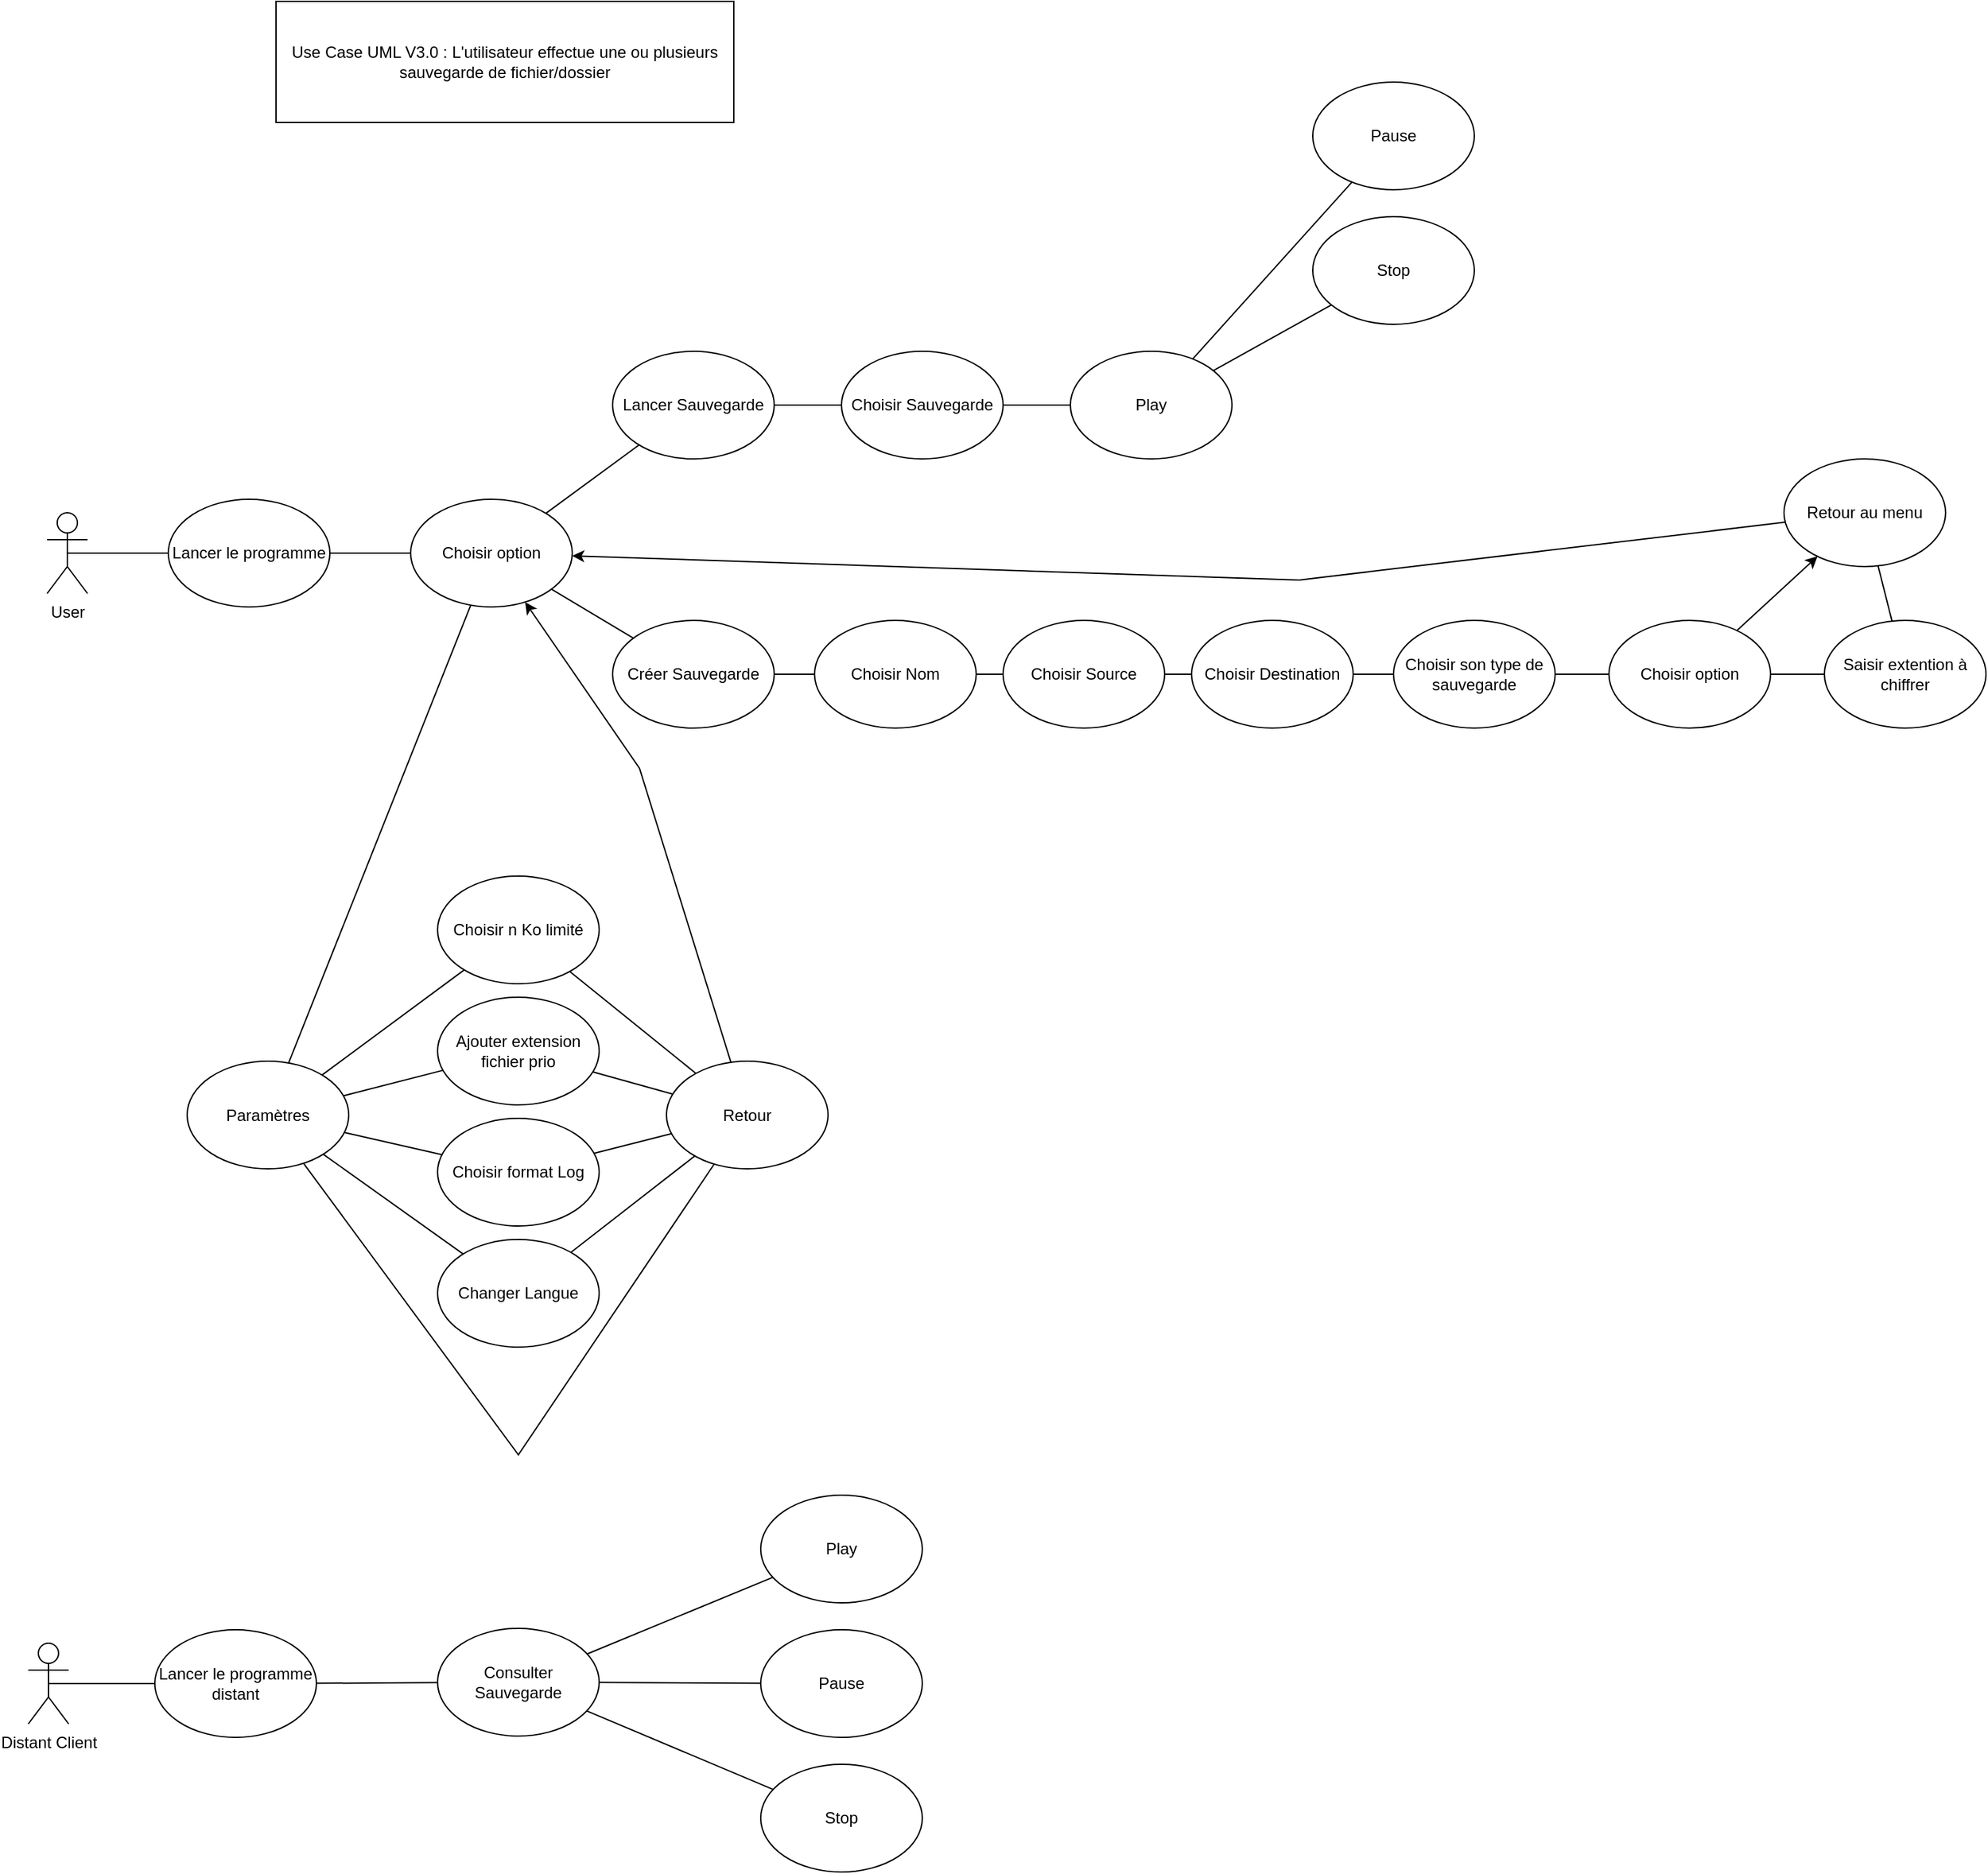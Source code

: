 <mxfile version="23.1.5" type="device" pages="2">
  <diagram id="Ao4ffBRijvySt7VsWCoj" name="V3.0 - UseCase">
    <mxGraphModel dx="861" dy="2072" grid="1" gridSize="10" guides="1" tooltips="1" connect="1" arrows="1" fold="1" page="1" pageScale="1" pageWidth="827" pageHeight="1169" math="0" shadow="0">
      <root>
        <mxCell id="0" />
        <mxCell id="1" parent="0" />
        <mxCell id="iW0gxGhA79KuDhxNbX3h-1" value="User&lt;br&gt;" style="shape=umlActor;verticalLabelPosition=bottom;verticalAlign=top;html=1;outlineConnect=0;" parent="1" vertex="1">
          <mxGeometry x="1390" y="260" width="30" height="60" as="geometry" />
        </mxCell>
        <mxCell id="iW0gxGhA79KuDhxNbX3h-2" value="Choisir son type de sauvegarde" style="ellipse;whiteSpace=wrap;html=1;" parent="1" vertex="1">
          <mxGeometry x="2390" y="340" width="120" height="80" as="geometry" />
        </mxCell>
        <mxCell id="iW0gxGhA79KuDhxNbX3h-3" value="Choisir Nom" style="ellipse;whiteSpace=wrap;html=1;" parent="1" vertex="1">
          <mxGeometry x="1960" y="340" width="120" height="80" as="geometry" />
        </mxCell>
        <mxCell id="iW0gxGhA79KuDhxNbX3h-4" value="Choisir Source" style="ellipse;whiteSpace=wrap;html=1;" parent="1" vertex="1">
          <mxGeometry x="2100" y="340" width="120" height="80" as="geometry" />
        </mxCell>
        <mxCell id="iW0gxGhA79KuDhxNbX3h-5" value="Choisir Destination" style="ellipse;whiteSpace=wrap;html=1;" parent="1" vertex="1">
          <mxGeometry x="2240" y="340" width="120" height="80" as="geometry" />
        </mxCell>
        <mxCell id="iW0gxGhA79KuDhxNbX3h-6" value="Lancer le programme" style="ellipse;whiteSpace=wrap;html=1;" parent="1" vertex="1">
          <mxGeometry x="1480" y="250" width="120" height="80" as="geometry" />
        </mxCell>
        <mxCell id="iW0gxGhA79KuDhxNbX3h-7" value="Use Case UML V3.0 : L&#39;utilisateur effectue une ou plusieurs sauvegarde de fichier/dossier" style="rounded=0;whiteSpace=wrap;html=1;" parent="1" vertex="1">
          <mxGeometry x="1560" y="-120" width="340" height="90" as="geometry" />
        </mxCell>
        <mxCell id="iW0gxGhA79KuDhxNbX3h-9" value="Créer Sauvegarde" style="ellipse;whiteSpace=wrap;html=1;" parent="1" vertex="1">
          <mxGeometry x="1810" y="340" width="120" height="80" as="geometry" />
        </mxCell>
        <mxCell id="iW0gxGhA79KuDhxNbX3h-10" value="Lancer Sauvegarde" style="ellipse;whiteSpace=wrap;html=1;" parent="1" vertex="1">
          <mxGeometry x="1810" y="140" width="120" height="80" as="geometry" />
        </mxCell>
        <mxCell id="iW0gxGhA79KuDhxNbX3h-11" value="Choisir Sauvegarde" style="ellipse;whiteSpace=wrap;html=1;" parent="1" vertex="1">
          <mxGeometry x="1980" y="140" width="120" height="80" as="geometry" />
        </mxCell>
        <mxCell id="iW0gxGhA79KuDhxNbX3h-12" value="" style="endArrow=none;html=1;rounded=0;exitX=0.5;exitY=0.5;exitDx=0;exitDy=0;exitPerimeter=0;" parent="1" source="iW0gxGhA79KuDhxNbX3h-1" target="iW0gxGhA79KuDhxNbX3h-6" edge="1">
          <mxGeometry width="50" height="50" relative="1" as="geometry">
            <mxPoint x="1420" y="460" as="sourcePoint" />
            <mxPoint x="1470" y="410" as="targetPoint" />
          </mxGeometry>
        </mxCell>
        <mxCell id="iW0gxGhA79KuDhxNbX3h-13" value="" style="endArrow=none;html=1;rounded=0;" parent="1" source="iW0gxGhA79KuDhxNbX3h-6" target="iW0gxGhA79KuDhxNbX3h-20" edge="1">
          <mxGeometry width="50" height="50" relative="1" as="geometry">
            <mxPoint x="1590" y="380" as="sourcePoint" />
            <mxPoint x="1650" y="290" as="targetPoint" />
          </mxGeometry>
        </mxCell>
        <mxCell id="iW0gxGhA79KuDhxNbX3h-14" value="" style="endArrow=none;html=1;rounded=0;" parent="1" source="iW0gxGhA79KuDhxNbX3h-10" target="iW0gxGhA79KuDhxNbX3h-11" edge="1">
          <mxGeometry width="50" height="50" relative="1" as="geometry">
            <mxPoint x="1435" y="320" as="sourcePoint" />
            <mxPoint x="1510" y="320" as="targetPoint" />
          </mxGeometry>
        </mxCell>
        <mxCell id="iW0gxGhA79KuDhxNbX3h-15" value="" style="endArrow=none;html=1;rounded=0;" parent="1" source="iW0gxGhA79KuDhxNbX3h-9" target="iW0gxGhA79KuDhxNbX3h-3" edge="1">
          <mxGeometry width="50" height="50" relative="1" as="geometry">
            <mxPoint x="1465" y="350" as="sourcePoint" />
            <mxPoint x="1540" y="350" as="targetPoint" />
          </mxGeometry>
        </mxCell>
        <mxCell id="iW0gxGhA79KuDhxNbX3h-16" value="" style="endArrow=none;html=1;rounded=0;" parent="1" source="iW0gxGhA79KuDhxNbX3h-3" edge="1">
          <mxGeometry width="50" height="50" relative="1" as="geometry">
            <mxPoint x="2110" y="470" as="sourcePoint" />
            <mxPoint x="2100" y="380" as="targetPoint" />
          </mxGeometry>
        </mxCell>
        <mxCell id="iW0gxGhA79KuDhxNbX3h-17" value="" style="endArrow=none;html=1;rounded=0;" parent="1" source="iW0gxGhA79KuDhxNbX3h-5" target="iW0gxGhA79KuDhxNbX3h-2" edge="1">
          <mxGeometry width="50" height="50" relative="1" as="geometry">
            <mxPoint x="2300" y="380" as="sourcePoint" />
            <mxPoint x="1560" y="370" as="targetPoint" />
          </mxGeometry>
        </mxCell>
        <mxCell id="iW0gxGhA79KuDhxNbX3h-18" value="" style="endArrow=none;html=1;rounded=0;" parent="1" source="iW0gxGhA79KuDhxNbX3h-4" target="iW0gxGhA79KuDhxNbX3h-5" edge="1">
          <mxGeometry width="50" height="50" relative="1" as="geometry">
            <mxPoint x="1495" y="380" as="sourcePoint" />
            <mxPoint x="1570" y="380" as="targetPoint" />
          </mxGeometry>
        </mxCell>
        <mxCell id="iW0gxGhA79KuDhxNbX3h-19" value="" style="endArrow=classic;html=1;rounded=0;" parent="1" source="iW0gxGhA79KuDhxNbX3h-37" target="iW0gxGhA79KuDhxNbX3h-20" edge="1">
          <mxGeometry width="50" height="50" relative="1" as="geometry">
            <mxPoint x="2600" y="340" as="sourcePoint" />
            <mxPoint x="1870" y="280" as="targetPoint" />
            <Array as="points">
              <mxPoint x="2320" y="310" />
            </Array>
          </mxGeometry>
        </mxCell>
        <mxCell id="iW0gxGhA79KuDhxNbX3h-20" value="Choisir option" style="ellipse;whiteSpace=wrap;html=1;" parent="1" vertex="1">
          <mxGeometry x="1660" y="250" width="120" height="80" as="geometry" />
        </mxCell>
        <mxCell id="iW0gxGhA79KuDhxNbX3h-21" value="" style="endArrow=none;html=1;rounded=0;" parent="1" source="iW0gxGhA79KuDhxNbX3h-20" target="iW0gxGhA79KuDhxNbX3h-10" edge="1">
          <mxGeometry width="50" height="50" relative="1" as="geometry">
            <mxPoint x="1415" y="300" as="sourcePoint" />
            <mxPoint x="1490" y="300" as="targetPoint" />
          </mxGeometry>
        </mxCell>
        <mxCell id="iW0gxGhA79KuDhxNbX3h-22" value="" style="endArrow=none;html=1;rounded=0;" parent="1" source="iW0gxGhA79KuDhxNbX3h-9" target="iW0gxGhA79KuDhxNbX3h-20" edge="1">
          <mxGeometry width="50" height="50" relative="1" as="geometry">
            <mxPoint x="1425" y="310" as="sourcePoint" />
            <mxPoint x="1500" y="310" as="targetPoint" />
          </mxGeometry>
        </mxCell>
        <mxCell id="iW0gxGhA79KuDhxNbX3h-24" value="Paramètres" style="ellipse;whiteSpace=wrap;html=1;" parent="1" vertex="1">
          <mxGeometry x="1494" y="667.5" width="120" height="80" as="geometry" />
        </mxCell>
        <mxCell id="iW0gxGhA79KuDhxNbX3h-25" value="" style="endArrow=none;html=1;rounded=0;" parent="1" source="iW0gxGhA79KuDhxNbX3h-24" target="iW0gxGhA79KuDhxNbX3h-20" edge="1">
          <mxGeometry width="50" height="50" relative="1" as="geometry">
            <mxPoint x="1839" y="361" as="sourcePoint" />
            <mxPoint x="1781" y="319" as="targetPoint" />
          </mxGeometry>
        </mxCell>
        <mxCell id="iW0gxGhA79KuDhxNbX3h-26" value="Changer Langue" style="ellipse;whiteSpace=wrap;html=1;" parent="1" vertex="1">
          <mxGeometry x="1680" y="800" width="120" height="80" as="geometry" />
        </mxCell>
        <mxCell id="iW0gxGhA79KuDhxNbX3h-27" value="" style="endArrow=none;html=1;rounded=0;" parent="1" source="iW0gxGhA79KuDhxNbX3h-24" target="iW0gxGhA79KuDhxNbX3h-26" edge="1">
          <mxGeometry width="50" height="50" relative="1" as="geometry">
            <mxPoint x="1556" y="679.5" as="sourcePoint" />
            <mxPoint x="1502" y="565.5" as="targetPoint" />
          </mxGeometry>
        </mxCell>
        <mxCell id="iW0gxGhA79KuDhxNbX3h-28" value="" style="endArrow=none;html=1;rounded=0;" parent="1" source="iW0gxGhA79KuDhxNbX3h-24" target="iW0gxGhA79KuDhxNbX3h-31" edge="1">
          <mxGeometry width="50" height="50" relative="1" as="geometry">
            <mxPoint x="1634" y="717.5" as="sourcePoint" />
            <mxPoint x="1688.712" y="786.262" as="targetPoint" />
            <Array as="points">
              <mxPoint x="1740" y="960" />
            </Array>
          </mxGeometry>
        </mxCell>
        <mxCell id="iW0gxGhA79KuDhxNbX3h-29" value="Choisir format Log" style="ellipse;whiteSpace=wrap;html=1;" parent="1" vertex="1">
          <mxGeometry x="1680" y="710" width="120" height="80" as="geometry" />
        </mxCell>
        <mxCell id="iW0gxGhA79KuDhxNbX3h-30" value="" style="endArrow=none;html=1;rounded=0;" parent="1" source="iW0gxGhA79KuDhxNbX3h-24" target="iW0gxGhA79KuDhxNbX3h-29" edge="1">
          <mxGeometry width="50" height="50" relative="1" as="geometry">
            <mxPoint x="1609" y="744" as="sourcePoint" />
            <mxPoint x="1699" y="796" as="targetPoint" />
          </mxGeometry>
        </mxCell>
        <mxCell id="iW0gxGhA79KuDhxNbX3h-31" value="Retour" style="ellipse;whiteSpace=wrap;html=1;" parent="1" vertex="1">
          <mxGeometry x="1850" y="667.5" width="120" height="80" as="geometry" />
        </mxCell>
        <mxCell id="iW0gxGhA79KuDhxNbX3h-32" value="" style="endArrow=none;html=1;rounded=0;" parent="1" source="iW0gxGhA79KuDhxNbX3h-31" target="iW0gxGhA79KuDhxNbX3h-29" edge="1">
          <mxGeometry width="50" height="50" relative="1" as="geometry">
            <mxPoint x="1605" y="689" as="sourcePoint" />
            <mxPoint x="1703" y="619" as="targetPoint" />
          </mxGeometry>
        </mxCell>
        <mxCell id="iW0gxGhA79KuDhxNbX3h-33" value="" style="endArrow=none;html=1;rounded=0;" parent="1" source="iW0gxGhA79KuDhxNbX3h-31" target="iW0gxGhA79KuDhxNbX3h-26" edge="1">
          <mxGeometry width="50" height="50" relative="1" as="geometry">
            <mxPoint x="1615" y="699" as="sourcePoint" />
            <mxPoint x="1713" y="629" as="targetPoint" />
          </mxGeometry>
        </mxCell>
        <mxCell id="iW0gxGhA79KuDhxNbX3h-34" value="" style="endArrow=classic;html=1;rounded=0;" parent="1" source="iW0gxGhA79KuDhxNbX3h-31" target="iW0gxGhA79KuDhxNbX3h-20" edge="1">
          <mxGeometry width="50" height="50" relative="1" as="geometry">
            <mxPoint x="2014" y="222" as="sourcePoint" />
            <mxPoint x="1792" y="291" as="targetPoint" />
            <Array as="points">
              <mxPoint x="1830" y="450" />
            </Array>
          </mxGeometry>
        </mxCell>
        <mxCell id="iW0gxGhA79KuDhxNbX3h-35" value="Choisir option" style="ellipse;whiteSpace=wrap;html=1;" parent="1" vertex="1">
          <mxGeometry x="2550" y="340" width="120" height="80" as="geometry" />
        </mxCell>
        <mxCell id="iW0gxGhA79KuDhxNbX3h-36" value="Saisir extention à chiffrer" style="ellipse;whiteSpace=wrap;html=1;" parent="1" vertex="1">
          <mxGeometry x="2710" y="340" width="120" height="80" as="geometry" />
        </mxCell>
        <mxCell id="iW0gxGhA79KuDhxNbX3h-37" value="Retour au menu" style="ellipse;whiteSpace=wrap;html=1;" parent="1" vertex="1">
          <mxGeometry x="2680" y="220" width="120" height="80" as="geometry" />
        </mxCell>
        <mxCell id="iW0gxGhA79KuDhxNbX3h-38" value="" style="endArrow=none;html=1;rounded=0;" parent="1" source="iW0gxGhA79KuDhxNbX3h-2" target="iW0gxGhA79KuDhxNbX3h-35" edge="1">
          <mxGeometry width="50" height="50" relative="1" as="geometry">
            <mxPoint x="2540" y="320" as="sourcePoint" />
            <mxPoint x="2400" y="390" as="targetPoint" />
          </mxGeometry>
        </mxCell>
        <mxCell id="iW0gxGhA79KuDhxNbX3h-39" value="" style="endArrow=none;html=1;rounded=0;" parent="1" source="iW0gxGhA79KuDhxNbX3h-36" target="iW0gxGhA79KuDhxNbX3h-35" edge="1">
          <mxGeometry width="50" height="50" relative="1" as="geometry">
            <mxPoint x="2380" y="400" as="sourcePoint" />
            <mxPoint x="2410" y="400" as="targetPoint" />
          </mxGeometry>
        </mxCell>
        <mxCell id="iW0gxGhA79KuDhxNbX3h-40" value="" style="endArrow=none;html=1;rounded=0;" parent="1" source="iW0gxGhA79KuDhxNbX3h-36" target="iW0gxGhA79KuDhxNbX3h-37" edge="1">
          <mxGeometry width="50" height="50" relative="1" as="geometry">
            <mxPoint x="2390" y="410" as="sourcePoint" />
            <mxPoint x="2420" y="410" as="targetPoint" />
          </mxGeometry>
        </mxCell>
        <mxCell id="iW0gxGhA79KuDhxNbX3h-41" value="" style="endArrow=classic;html=1;rounded=0;" parent="1" source="iW0gxGhA79KuDhxNbX3h-35" target="iW0gxGhA79KuDhxNbX3h-37" edge="1">
          <mxGeometry width="50" height="50" relative="1" as="geometry">
            <mxPoint x="2013" y="222" as="sourcePoint" />
            <mxPoint x="1792" y="291" as="targetPoint" />
            <Array as="points" />
          </mxGeometry>
        </mxCell>
        <mxCell id="KIPZZ1Veaz32RuntC75n-1" value="Ajouter extension fichier prio" style="ellipse;whiteSpace=wrap;html=1;" vertex="1" parent="1">
          <mxGeometry x="1680" y="620" width="120" height="80" as="geometry" />
        </mxCell>
        <mxCell id="KIPZZ1Veaz32RuntC75n-2" value="" style="endArrow=none;html=1;rounded=0;" edge="1" parent="1" source="iW0gxGhA79KuDhxNbX3h-24" target="KIPZZ1Veaz32RuntC75n-1">
          <mxGeometry width="50" height="50" relative="1" as="geometry">
            <mxPoint x="1605" y="688" as="sourcePoint" />
            <mxPoint x="1703" y="619" as="targetPoint" />
          </mxGeometry>
        </mxCell>
        <mxCell id="KIPZZ1Veaz32RuntC75n-3" value="" style="endArrow=none;html=1;rounded=0;" edge="1" parent="1" source="iW0gxGhA79KuDhxNbX3h-31" target="KIPZZ1Veaz32RuntC75n-1">
          <mxGeometry width="50" height="50" relative="1" as="geometry">
            <mxPoint x="1615" y="698" as="sourcePoint" />
            <mxPoint x="1713" y="629" as="targetPoint" />
          </mxGeometry>
        </mxCell>
        <mxCell id="KIPZZ1Veaz32RuntC75n-4" value="Choisir n Ko limité" style="ellipse;whiteSpace=wrap;html=1;" vertex="1" parent="1">
          <mxGeometry x="1680" y="530" width="120" height="80" as="geometry" />
        </mxCell>
        <mxCell id="KIPZZ1Veaz32RuntC75n-6" value="" style="endArrow=none;html=1;rounded=0;" edge="1" parent="1" source="iW0gxGhA79KuDhxNbX3h-24" target="KIPZZ1Veaz32RuntC75n-4">
          <mxGeometry width="50" height="50" relative="1" as="geometry">
            <mxPoint x="1620" y="703" as="sourcePoint" />
            <mxPoint x="1694" y="684" as="targetPoint" />
          </mxGeometry>
        </mxCell>
        <mxCell id="KIPZZ1Veaz32RuntC75n-7" value="" style="endArrow=none;html=1;rounded=0;" edge="1" parent="1" source="iW0gxGhA79KuDhxNbX3h-31" target="KIPZZ1Veaz32RuntC75n-4">
          <mxGeometry width="50" height="50" relative="1" as="geometry">
            <mxPoint x="1630" y="713" as="sourcePoint" />
            <mxPoint x="1704" y="694" as="targetPoint" />
          </mxGeometry>
        </mxCell>
        <mxCell id="KIPZZ1Veaz32RuntC75n-8" value="Play" style="ellipse;whiteSpace=wrap;html=1;" vertex="1" parent="1">
          <mxGeometry x="2150" y="140" width="120" height="80" as="geometry" />
        </mxCell>
        <mxCell id="KIPZZ1Veaz32RuntC75n-9" value="Pause" style="ellipse;whiteSpace=wrap;html=1;" vertex="1" parent="1">
          <mxGeometry x="2330" y="-60" width="120" height="80" as="geometry" />
        </mxCell>
        <mxCell id="KIPZZ1Veaz32RuntC75n-10" value="Stop" style="ellipse;whiteSpace=wrap;html=1;" vertex="1" parent="1">
          <mxGeometry x="2330" y="40" width="120" height="80" as="geometry" />
        </mxCell>
        <mxCell id="KIPZZ1Veaz32RuntC75n-12" value="" style="endArrow=none;html=1;rounded=0;" edge="1" parent="1" source="iW0gxGhA79KuDhxNbX3h-11" target="KIPZZ1Veaz32RuntC75n-8">
          <mxGeometry width="50" height="50" relative="1" as="geometry">
            <mxPoint x="1940" y="190" as="sourcePoint" />
            <mxPoint x="2130.0" y="180" as="targetPoint" />
            <Array as="points">
              <mxPoint x="2120" y="180" />
            </Array>
          </mxGeometry>
        </mxCell>
        <mxCell id="KIPZZ1Veaz32RuntC75n-19" value="" style="endArrow=none;html=1;rounded=0;" edge="1" parent="1" source="KIPZZ1Veaz32RuntC75n-9" target="KIPZZ1Veaz32RuntC75n-8">
          <mxGeometry width="50" height="50" relative="1" as="geometry">
            <mxPoint x="1940" y="190" as="sourcePoint" />
            <mxPoint x="1990" y="190" as="targetPoint" />
          </mxGeometry>
        </mxCell>
        <mxCell id="KIPZZ1Veaz32RuntC75n-20" value="" style="endArrow=none;html=1;rounded=0;" edge="1" parent="1" source="KIPZZ1Veaz32RuntC75n-10" target="KIPZZ1Veaz32RuntC75n-8">
          <mxGeometry width="50" height="50" relative="1" as="geometry">
            <mxPoint x="2348" y="118" as="sourcePoint" />
            <mxPoint x="2230" y="250" as="targetPoint" />
          </mxGeometry>
        </mxCell>
        <mxCell id="KIPZZ1Veaz32RuntC75n-23" value="Distant Client" style="shape=umlActor;verticalLabelPosition=bottom;verticalAlign=top;html=1;outlineConnect=0;" vertex="1" parent="1">
          <mxGeometry x="1376" y="1100" width="30" height="60" as="geometry" />
        </mxCell>
        <mxCell id="KIPZZ1Veaz32RuntC75n-26" value="Consulter Sauvegarde" style="ellipse;whiteSpace=wrap;html=1;" vertex="1" parent="1">
          <mxGeometry x="1680" y="1089" width="120" height="80" as="geometry" />
        </mxCell>
        <mxCell id="KIPZZ1Veaz32RuntC75n-27" value="" style="endArrow=none;html=1;rounded=0;exitX=0.5;exitY=0.5;exitDx=0;exitDy=0;exitPerimeter=0;" edge="1" parent="1" source="KIPZZ1Veaz32RuntC75n-23" target="KIPZZ1Veaz32RuntC75n-34">
          <mxGeometry width="50" height="50" relative="1" as="geometry">
            <mxPoint x="1401" y="350" as="sourcePoint" />
            <mxPoint x="1480" y="1130" as="targetPoint" />
          </mxGeometry>
        </mxCell>
        <mxCell id="KIPZZ1Veaz32RuntC75n-28" value="Pause" style="ellipse;whiteSpace=wrap;html=1;" vertex="1" parent="1">
          <mxGeometry x="1920" y="1090" width="120" height="80" as="geometry" />
        </mxCell>
        <mxCell id="KIPZZ1Veaz32RuntC75n-29" value="Stop" style="ellipse;whiteSpace=wrap;html=1;" vertex="1" parent="1">
          <mxGeometry x="1920" y="1190" width="120" height="80" as="geometry" />
        </mxCell>
        <mxCell id="KIPZZ1Veaz32RuntC75n-30" value="Play" style="ellipse;whiteSpace=wrap;html=1;" vertex="1" parent="1">
          <mxGeometry x="1920" y="990" width="120" height="80" as="geometry" />
        </mxCell>
        <mxCell id="KIPZZ1Veaz32RuntC75n-31" value="" style="endArrow=none;html=1;rounded=0;" edge="1" parent="1" source="KIPZZ1Veaz32RuntC75n-26" target="KIPZZ1Veaz32RuntC75n-30">
          <mxGeometry width="50" height="50" relative="1" as="geometry">
            <mxPoint x="1401" y="1140" as="sourcePoint" />
            <mxPoint x="1490" y="1140" as="targetPoint" />
          </mxGeometry>
        </mxCell>
        <mxCell id="KIPZZ1Veaz32RuntC75n-32" value="" style="endArrow=none;html=1;rounded=0;" edge="1" parent="1" source="KIPZZ1Veaz32RuntC75n-26" target="KIPZZ1Veaz32RuntC75n-28">
          <mxGeometry width="50" height="50" relative="1" as="geometry">
            <mxPoint x="1580" y="1140" as="sourcePoint" />
            <mxPoint x="1500" y="1150" as="targetPoint" />
          </mxGeometry>
        </mxCell>
        <mxCell id="KIPZZ1Veaz32RuntC75n-33" value="" style="endArrow=none;html=1;rounded=0;" edge="1" parent="1" source="KIPZZ1Veaz32RuntC75n-26" target="KIPZZ1Veaz32RuntC75n-29">
          <mxGeometry width="50" height="50" relative="1" as="geometry">
            <mxPoint x="1421" y="1160" as="sourcePoint" />
            <mxPoint x="1510" y="1160" as="targetPoint" />
          </mxGeometry>
        </mxCell>
        <mxCell id="KIPZZ1Veaz32RuntC75n-34" value="Lancer le programme distant" style="ellipse;whiteSpace=wrap;html=1;" vertex="1" parent="1">
          <mxGeometry x="1470" y="1090" width="120" height="80" as="geometry" />
        </mxCell>
        <mxCell id="KIPZZ1Veaz32RuntC75n-35" value="" style="endArrow=none;html=1;rounded=0;" edge="1" parent="1" source="KIPZZ1Veaz32RuntC75n-34" target="KIPZZ1Veaz32RuntC75n-26">
          <mxGeometry width="50" height="50" relative="1" as="geometry">
            <mxPoint x="1540" y="1140" as="sourcePoint" />
            <mxPoint x="1480" y="1140" as="targetPoint" />
          </mxGeometry>
        </mxCell>
      </root>
    </mxGraphModel>
  </diagram>
  <diagram id="wQaWH93i5OwRiXwxNOr4" name="V3.0 - Classe">
    <mxGraphModel dx="2405" dy="2211" grid="1" gridSize="10" guides="1" tooltips="1" connect="1" arrows="1" fold="1" page="1" pageScale="1" pageWidth="827" pageHeight="1169" math="0" shadow="0">
      <root>
        <mxCell id="0" />
        <mxCell id="1" parent="0" />
        <mxCell id="TfWbrsgbRibgP_C1F9pa-1" value="Save" style="swimlane;fontStyle=1;align=center;verticalAlign=top;childLayout=stackLayout;horizontal=1;startSize=26;horizontalStack=0;resizeParent=1;resizeParentMax=0;resizeLast=0;collapsible=1;marginBottom=0;whiteSpace=wrap;html=1;" parent="1" vertex="1">
          <mxGeometry x="320" y="100" width="800" height="324" as="geometry" />
        </mxCell>
        <mxCell id="TfWbrsgbRibgP_C1F9pa-2" value="- number : int" style="text;strokeColor=none;fillColor=none;align=left;verticalAlign=top;spacingLeft=4;spacingRight=4;overflow=hidden;rotatable=0;points=[[0,0.5],[1,0.5]];portConstraint=eastwest;whiteSpace=wrap;html=1;" parent="TfWbrsgbRibgP_C1F9pa-1" vertex="1">
          <mxGeometry y="26" width="800" height="26" as="geometry" />
        </mxCell>
        <mxCell id="TfWbrsgbRibgP_C1F9pa-3" value="- name : string" style="text;strokeColor=none;fillColor=none;align=left;verticalAlign=top;spacingLeft=4;spacingRight=4;overflow=hidden;rotatable=0;points=[[0,0.5],[1,0.5]];portConstraint=eastwest;whiteSpace=wrap;html=1;" parent="TfWbrsgbRibgP_C1F9pa-1" vertex="1">
          <mxGeometry y="52" width="800" height="26" as="geometry" />
        </mxCell>
        <mxCell id="TfWbrsgbRibgP_C1F9pa-4" value="- targetPath : string" style="text;strokeColor=none;fillColor=none;align=left;verticalAlign=top;spacingLeft=4;spacingRight=4;overflow=hidden;rotatable=0;points=[[0,0.5],[1,0.5]];portConstraint=eastwest;whiteSpace=wrap;html=1;" parent="TfWbrsgbRibgP_C1F9pa-1" vertex="1">
          <mxGeometry y="78" width="800" height="24" as="geometry" />
        </mxCell>
        <mxCell id="ImVTX-Y8HeXE9b-Mqr-R-2" value="-&amp;nbsp;encryptList : List&amp;lt;string&amp;gt;" style="text;strokeColor=none;fillColor=none;align=left;verticalAlign=top;spacingLeft=4;spacingRight=4;overflow=hidden;rotatable=0;points=[[0,0.5],[1,0.5]];portConstraint=eastwest;whiteSpace=wrap;html=1;" parent="TfWbrsgbRibgP_C1F9pa-1" vertex="1">
          <mxGeometry y="102" width="800" height="24" as="geometry" />
        </mxCell>
        <mxCell id="ImVTX-Y8HeXE9b-Mqr-R-3" value="-&amp;nbsp;encryptKey : string&amp;nbsp;" style="text;strokeColor=none;fillColor=none;align=left;verticalAlign=top;spacingLeft=4;spacingRight=4;overflow=hidden;rotatable=0;points=[[0,0.5],[1,0.5]];portConstraint=eastwest;whiteSpace=wrap;html=1;" parent="TfWbrsgbRibgP_C1F9pa-1" vertex="1">
          <mxGeometry y="126" width="800" height="24" as="geometry" />
        </mxCell>
        <mxCell id="TfWbrsgbRibgP_C1F9pa-5" value="" style="line;strokeWidth=1;fillColor=none;align=left;verticalAlign=middle;spacingTop=-1;spacingLeft=3;spacingRight=3;rotatable=0;labelPosition=right;points=[];portConstraint=eastwest;strokeColor=inherit;" parent="TfWbrsgbRibgP_C1F9pa-1" vertex="1">
          <mxGeometry y="150" width="800" height="8" as="geometry" />
        </mxCell>
        <mxCell id="TfWbrsgbRibgP_C1F9pa-6" value="+ ExecuteSave():bool" style="text;strokeColor=none;fillColor=none;align=left;verticalAlign=top;spacingLeft=4;spacingRight=4;overflow=hidden;rotatable=0;points=[[0,0.5],[1,0.5]];portConstraint=eastwest;whiteSpace=wrap;html=1;" parent="TfWbrsgbRibgP_C1F9pa-1" vertex="1">
          <mxGeometry y="158" width="800" height="26" as="geometry" />
        </mxCell>
        <mxCell id="TfWbrsgbRibgP_C1F9pa-7" value="- CopyDirectory(sourcePath: string, targetPath String, encryptionList; List&amp;lt;String&amp;gt;, encryptKey, totalEncryptionTime: out long,&amp;nbsp;&lt;font color=&quot;#ff0000&quot;&gt;priorityList, fileMaxKo&lt;/font&gt;)" style="text;strokeColor=none;fillColor=none;align=left;verticalAlign=top;spacingLeft=4;spacingRight=4;overflow=hidden;rotatable=0;points=[[0,0.5],[1,0.5]];portConstraint=eastwest;whiteSpace=wrap;html=1;" parent="TfWbrsgbRibgP_C1F9pa-1" vertex="1">
          <mxGeometry y="184" width="800" height="26" as="geometry" />
        </mxCell>
        <mxCell id="TfWbrsgbRibgP_C1F9pa-8" value="+CalculateTransferTime&lt;span style=&quot;background-color: initial;&quot;&gt;()&lt;/span&gt;" style="text;strokeColor=none;fillColor=none;align=left;verticalAlign=top;spacingLeft=4;spacingRight=4;overflow=hidden;rotatable=0;points=[[0,0.5],[1,0.5]];portConstraint=eastwest;whiteSpace=wrap;html=1;" parent="TfWbrsgbRibgP_C1F9pa-1" vertex="1">
          <mxGeometry y="210" width="800" height="26" as="geometry" />
        </mxCell>
        <mxCell id="TfWbrsgbRibgP_C1F9pa-9" value="+CanFileBeCopied&lt;span style=&quot;background-color: initial;&quot;&gt;(sourceFile: string, destinationFile: string):boolean&lt;/span&gt;" style="text;strokeColor=none;fillColor=none;align=left;verticalAlign=top;spacingLeft=4;spacingRight=4;overflow=hidden;rotatable=0;points=[[0,0.5],[1,0.5]];portConstraint=eastwest;whiteSpace=wrap;html=1;fontStyle=2" parent="TfWbrsgbRibgP_C1F9pa-1" vertex="1">
          <mxGeometry y="236" width="800" height="28" as="geometry" />
        </mxCell>
        <mxCell id="TfWbrsgbRibgP_C1F9pa-10" value="+GetTypeName&lt;span style=&quot;background-color: initial;&quot;&gt;():string&lt;/span&gt;" style="text;strokeColor=none;fillColor=none;align=left;verticalAlign=top;spacingLeft=4;spacingRight=4;overflow=hidden;rotatable=0;points=[[0,0.5],[1,0.5]];portConstraint=eastwest;whiteSpace=wrap;html=1;fontStyle=2" parent="TfWbrsgbRibgP_C1F9pa-1" vertex="1">
          <mxGeometry y="264" width="800" height="30" as="geometry" />
        </mxCell>
        <mxCell id="40IbmHt8th1dj7Pp88jX-2" value="+ProcessCryptoSoft&lt;span style=&quot;background-color: initial;&quot;&gt;(source: string, dest: string, cle: string, encryptiionDuration: out double):int&lt;/span&gt;" style="text;strokeColor=none;fillColor=none;align=left;verticalAlign=top;spacingLeft=4;spacingRight=4;overflow=hidden;rotatable=0;points=[[0,0.5],[1,0.5]];portConstraint=eastwest;whiteSpace=wrap;html=1;fontStyle=2" parent="TfWbrsgbRibgP_C1F9pa-1" vertex="1">
          <mxGeometry y="294" width="800" height="30" as="geometry" />
        </mxCell>
        <mxCell id="TfWbrsgbRibgP_C1F9pa-11" value="SaveTotal" style="swimlane;fontStyle=1;align=center;verticalAlign=top;childLayout=stackLayout;horizontal=1;startSize=26;horizontalStack=0;resizeParent=1;resizeParentMax=0;resizeLast=0;collapsible=1;marginBottom=0;whiteSpace=wrap;html=1;" parent="1" vertex="1">
          <mxGeometry x="1260" y="190" width="170" height="90" as="geometry" />
        </mxCell>
        <mxCell id="TfWbrsgbRibgP_C1F9pa-12" value="" style="line;strokeWidth=1;fillColor=none;align=left;verticalAlign=middle;spacingTop=-1;spacingLeft=3;spacingRight=3;rotatable=0;labelPosition=right;points=[];portConstraint=eastwest;strokeColor=inherit;" parent="TfWbrsgbRibgP_C1F9pa-11" vertex="1">
          <mxGeometry y="26" width="170" height="8" as="geometry" />
        </mxCell>
        <mxCell id="TfWbrsgbRibgP_C1F9pa-13" value="+CanFileBeCopied&lt;span style=&quot;background-color: initial;&quot;&gt;():boolean&lt;/span&gt;" style="text;strokeColor=none;fillColor=none;align=left;verticalAlign=top;spacingLeft=4;spacingRight=4;overflow=hidden;rotatable=0;points=[[0,0.5],[1,0.5]];portConstraint=eastwest;whiteSpace=wrap;html=1;" parent="TfWbrsgbRibgP_C1F9pa-11" vertex="1">
          <mxGeometry y="34" width="170" height="30" as="geometry" />
        </mxCell>
        <mxCell id="TfWbrsgbRibgP_C1F9pa-14" value="+ getTypeName() : string" style="text;strokeColor=none;fillColor=none;align=left;verticalAlign=top;spacingLeft=4;spacingRight=4;overflow=hidden;rotatable=0;points=[[0,0.5],[1,0.5]];portConstraint=eastwest;whiteSpace=wrap;html=1;" parent="TfWbrsgbRibgP_C1F9pa-11" vertex="1">
          <mxGeometry y="64" width="170" height="26" as="geometry" />
        </mxCell>
        <mxCell id="TfWbrsgbRibgP_C1F9pa-15" value="SaveDifferential" style="swimlane;fontStyle=1;align=center;verticalAlign=top;childLayout=stackLayout;horizontal=1;startSize=26;horizontalStack=0;resizeParent=1;resizeParentMax=0;resizeLast=0;collapsible=1;marginBottom=0;whiteSpace=wrap;html=1;" parent="1" vertex="1">
          <mxGeometry x="1260" y="334" width="170" height="90" as="geometry" />
        </mxCell>
        <mxCell id="TfWbrsgbRibgP_C1F9pa-16" value="" style="line;strokeWidth=1;fillColor=none;align=left;verticalAlign=middle;spacingTop=-1;spacingLeft=3;spacingRight=3;rotatable=0;labelPosition=right;points=[];portConstraint=eastwest;strokeColor=inherit;" parent="TfWbrsgbRibgP_C1F9pa-15" vertex="1">
          <mxGeometry y="26" width="170" height="8" as="geometry" />
        </mxCell>
        <mxCell id="TfWbrsgbRibgP_C1F9pa-17" value="+CanFileBeCopied&lt;span style=&quot;background-color: initial;&quot;&gt;():boolean&lt;/span&gt;" style="text;strokeColor=none;fillColor=none;align=left;verticalAlign=top;spacingLeft=4;spacingRight=4;overflow=hidden;rotatable=0;points=[[0,0.5],[1,0.5]];portConstraint=eastwest;whiteSpace=wrap;html=1;" parent="TfWbrsgbRibgP_C1F9pa-15" vertex="1">
          <mxGeometry y="34" width="170" height="30" as="geometry" />
        </mxCell>
        <mxCell id="TfWbrsgbRibgP_C1F9pa-18" value="+ getTypeName() : string" style="text;strokeColor=none;fillColor=none;align=left;verticalAlign=top;spacingLeft=4;spacingRight=4;overflow=hidden;rotatable=0;points=[[0,0.5],[1,0.5]];portConstraint=eastwest;whiteSpace=wrap;html=1;" parent="TfWbrsgbRibgP_C1F9pa-15" vertex="1">
          <mxGeometry y="64" width="170" height="26" as="geometry" />
        </mxCell>
        <mxCell id="TfWbrsgbRibgP_C1F9pa-24" value="ModelView" style="swimlane;fontStyle=1;align=center;verticalAlign=top;childLayout=stackLayout;horizontal=1;startSize=26;horizontalStack=0;resizeParent=1;resizeParentMax=0;resizeLast=0;collapsible=1;marginBottom=0;whiteSpace=wrap;html=1;" parent="1" vertex="1">
          <mxGeometry x="160" y="-396" width="590" height="86" as="geometry" />
        </mxCell>
        <mxCell id="TfWbrsgbRibgP_C1F9pa-25" value="" style="line;strokeWidth=1;fillColor=none;align=left;verticalAlign=middle;spacingTop=-1;spacingLeft=3;spacingRight=3;rotatable=0;labelPosition=right;points=[];portConstraint=eastwest;strokeColor=inherit;" parent="TfWbrsgbRibgP_C1F9pa-24" vertex="1">
          <mxGeometry y="26" width="590" height="8" as="geometry" />
        </mxCell>
        <mxCell id="TfWbrsgbRibgP_C1F9pa-26" value="+ CreateSave(name, targetPath, sourceRepo, typeSave, encryptList, encryptKey, &lt;font color=&quot;#ff0000&quot;&gt;priorityList, fileMaxKo&lt;/font&gt;)" style="text;strokeColor=none;fillColor=none;align=left;verticalAlign=top;spacingLeft=4;spacingRight=4;overflow=hidden;rotatable=0;points=[[0,0.5],[1,0.5]];portConstraint=eastwest;whiteSpace=wrap;html=1;" parent="TfWbrsgbRibgP_C1F9pa-24" vertex="1">
          <mxGeometry y="34" width="590" height="26" as="geometry" />
        </mxCell>
        <mxCell id="TfWbrsgbRibgP_C1F9pa-27" value="+ runSavesFromNumbers(string)" style="text;strokeColor=none;fillColor=none;align=left;verticalAlign=top;spacingLeft=4;spacingRight=4;overflow=hidden;rotatable=0;points=[[0,0.5],[1,0.5]];portConstraint=eastwest;whiteSpace=wrap;html=1;" parent="TfWbrsgbRibgP_C1F9pa-24" vertex="1">
          <mxGeometry y="60" width="590" height="26" as="geometry" />
        </mxCell>
        <mxCell id="TfWbrsgbRibgP_C1F9pa-28" value="Folder" style="swimlane;fontStyle=1;align=center;verticalAlign=top;childLayout=stackLayout;horizontal=1;startSize=26;horizontalStack=0;resizeParent=1;resizeParentMax=0;resizeLast=0;collapsible=1;marginBottom=0;whiteSpace=wrap;html=1;" parent="1" vertex="1">
          <mxGeometry x="440" y="490" width="180" height="124" as="geometry" />
        </mxCell>
        <mxCell id="TfWbrsgbRibgP_C1F9pa-29" value="+ name : string" style="text;strokeColor=none;fillColor=none;align=left;verticalAlign=top;spacingLeft=4;spacingRight=4;overflow=hidden;rotatable=0;points=[[0,0.5],[1,0.5]];portConstraint=eastwest;whiteSpace=wrap;html=1;" parent="TfWbrsgbRibgP_C1F9pa-28" vertex="1">
          <mxGeometry y="26" width="180" height="26" as="geometry" />
        </mxCell>
        <mxCell id="TfWbrsgbRibgP_C1F9pa-30" value="" style="line;strokeWidth=1;fillColor=none;align=left;verticalAlign=middle;spacingTop=-1;spacingLeft=3;spacingRight=3;rotatable=0;labelPosition=right;points=[];portConstraint=eastwest;strokeColor=inherit;" parent="TfWbrsgbRibgP_C1F9pa-28" vertex="1">
          <mxGeometry y="52" width="180" height="8" as="geometry" />
        </mxCell>
        <mxCell id="TfWbrsgbRibgP_C1F9pa-31" value="" style="endArrow=none;html=1;rounded=0;exitX=1.012;exitY=0.128;exitDx=0;exitDy=0;entryX=1;entryY=0.5;entryDx=0;entryDy=0;startArrow=open;startFill=0;exitPerimeter=0;" parent="TfWbrsgbRibgP_C1F9pa-28" source="TfWbrsgbRibgP_C1F9pa-28" target="TfWbrsgbRibgP_C1F9pa-29" edge="1">
          <mxGeometry width="50" height="50" relative="1" as="geometry">
            <mxPoint x="210" y="6" as="sourcePoint" />
            <mxPoint x="180" y="46" as="targetPoint" />
            <Array as="points">
              <mxPoint x="210" y="15" />
              <mxPoint x="210" y="39" />
              <mxPoint x="190" y="39" />
            </Array>
          </mxGeometry>
        </mxCell>
        <mxCell id="TfWbrsgbRibgP_C1F9pa-32" value="+GetTotalFileSize&lt;span style=&quot;background-color: initial;&quot;&gt;(string):long&lt;/span&gt;" style="text;strokeColor=none;fillColor=none;align=left;verticalAlign=top;spacingLeft=4;spacingRight=4;overflow=hidden;rotatable=0;points=[[0,0.5],[1,0.5]];portConstraint=eastwest;whiteSpace=wrap;html=1;" parent="TfWbrsgbRibgP_C1F9pa-28" vertex="1">
          <mxGeometry y="60" width="180" height="32" as="geometry" />
        </mxCell>
        <mxCell id="TfWbrsgbRibgP_C1F9pa-33" value="+GetTotalFileCount&lt;span style=&quot;background-color: initial;&quot;&gt;(string):int&lt;/span&gt;" style="text;strokeColor=none;fillColor=none;align=left;verticalAlign=top;spacingLeft=4;spacingRight=4;overflow=hidden;rotatable=0;points=[[0,0.5],[1,0.5]];portConstraint=eastwest;whiteSpace=wrap;html=1;" parent="TfWbrsgbRibgP_C1F9pa-28" vertex="1">
          <mxGeometry y="92" width="180" height="32" as="geometry" />
        </mxCell>
        <mxCell id="TfWbrsgbRibgP_C1F9pa-36" value="ManageSaves" style="swimlane;fontStyle=1;align=center;verticalAlign=top;childLayout=stackLayout;horizontal=1;startSize=26;horizontalStack=0;resizeParent=1;resizeParentMax=0;resizeLast=0;collapsible=1;marginBottom=0;whiteSpace=wrap;html=1;" parent="1" vertex="1">
          <mxGeometry x="400" y="-190" width="410" height="208" as="geometry" />
        </mxCell>
        <mxCell id="TfWbrsgbRibgP_C1F9pa-37" value="&lt;br&gt;- logExtension : int&lt;div&gt;&lt;br&gt;&lt;/div&gt;" style="text;strokeColor=none;fillColor=none;align=left;verticalAlign=top;spacingLeft=4;spacingRight=4;overflow=hidden;rotatable=0;points=[[0,0.5],[1,0.5]];portConstraint=eastwest;whiteSpace=wrap;html=1;" parent="TfWbrsgbRibgP_C1F9pa-36" vertex="1">
          <mxGeometry y="26" width="410" height="44" as="geometry" />
        </mxCell>
        <mxCell id="TfWbrsgbRibgP_C1F9pa-38" value="" style="line;strokeWidth=1;fillColor=none;align=left;verticalAlign=middle;spacingTop=-1;spacingLeft=3;spacingRight=3;rotatable=0;labelPosition=right;points=[];portConstraint=eastwest;strokeColor=inherit;" parent="TfWbrsgbRibgP_C1F9pa-36" vertex="1">
          <mxGeometry y="70" width="410" height="8" as="geometry" />
        </mxCell>
        <mxCell id="TfWbrsgbRibgP_C1F9pa-39" value="+ addSave(Save)" style="text;strokeColor=none;fillColor=none;align=left;verticalAlign=top;spacingLeft=4;spacingRight=4;overflow=hidden;rotatable=0;points=[[0,0.5],[1,0.5]];portConstraint=eastwest;whiteSpace=wrap;html=1;" parent="TfWbrsgbRibgP_C1F9pa-36" vertex="1">
          <mxGeometry y="78" width="410" height="26" as="geometry" />
        </mxCell>
        <mxCell id="TfWbrsgbRibgP_C1F9pa-40" value="+ RunSaves(run: int)" style="text;strokeColor=none;fillColor=none;align=left;verticalAlign=top;spacingLeft=4;spacingRight=4;overflow=hidden;rotatable=0;points=[[0,0.5],[1,0.5]];portConstraint=eastwest;whiteSpace=wrap;html=1;" parent="TfWbrsgbRibgP_C1F9pa-36" vertex="1">
          <mxGeometry y="104" width="410" height="26" as="geometry" />
        </mxCell>
        <mxCell id="40IbmHt8th1dj7Pp88jX-3" value="- RunLogs()" style="text;strokeColor=none;fillColor=none;align=left;verticalAlign=top;spacingLeft=4;spacingRight=4;overflow=hidden;rotatable=0;points=[[0,0.5],[1,0.5]];portConstraint=eastwest;whiteSpace=wrap;html=1;" parent="TfWbrsgbRibgP_C1F9pa-36" vertex="1">
          <mxGeometry y="130" width="410" height="26" as="geometry" />
        </mxCell>
        <mxCell id="TfWbrsgbRibgP_C1F9pa-41" value="- IncrementNumberMaxSave():int" style="text;strokeColor=none;fillColor=none;align=left;verticalAlign=top;spacingLeft=4;spacingRight=4;overflow=hidden;rotatable=0;points=[[0,0.5],[1,0.5]];portConstraint=eastwest;whiteSpace=wrap;html=1;" parent="TfWbrsgbRibgP_C1F9pa-36" vertex="1">
          <mxGeometry y="156" width="410" height="26" as="geometry" />
        </mxCell>
        <mxCell id="TfWbrsgbRibgP_C1F9pa-42" value="- GetNumbersToExecute(numbers: string):List&amp;lt;int&amp;gt;" style="text;strokeColor=none;fillColor=none;align=left;verticalAlign=top;spacingLeft=4;spacingRight=4;overflow=hidden;rotatable=0;points=[[0,0.5],[1,0.5]];portConstraint=eastwest;whiteSpace=wrap;html=1;" parent="TfWbrsgbRibgP_C1F9pa-36" vertex="1">
          <mxGeometry y="182" width="410" height="26" as="geometry" />
        </mxCell>
        <mxCell id="TfWbrsgbRibgP_C1F9pa-43" value="" style="endArrow=open;html=1;rounded=0;endFill=0;" parent="1" source="TfWbrsgbRibgP_C1F9pa-36" target="TfWbrsgbRibgP_C1F9pa-1" edge="1">
          <mxGeometry width="50" height="50" relative="1" as="geometry">
            <mxPoint x="750" y="288" as="sourcePoint" />
            <mxPoint x="580" y="240" as="targetPoint" />
          </mxGeometry>
        </mxCell>
        <mxCell id="TfWbrsgbRibgP_C1F9pa-44" value="DailyLog" style="swimlane;fontStyle=1;align=center;verticalAlign=top;childLayout=stackLayout;horizontal=1;startSize=26;horizontalStack=0;resizeParent=1;resizeParentMax=0;resizeLast=0;collapsible=1;marginBottom=0;whiteSpace=wrap;html=1;" parent="1" vertex="1">
          <mxGeometry x="-350" y="-240" width="210" height="174" as="geometry" />
        </mxCell>
        <mxCell id="TfWbrsgbRibgP_C1F9pa-45" value="- timeStamp : DataTime&lt;br&gt;- name : String&lt;br&gt;- sourcePath : String&lt;br style=&quot;border-color: var(--border-color);&quot;&gt;- destPath : String&lt;br&gt;- fileSize : long&lt;br&gt;- transfereTime : double&lt;br&gt;-&amp;nbsp;EncryptionTime : int" style="text;strokeColor=none;fillColor=none;align=left;verticalAlign=top;spacingLeft=4;spacingRight=4;overflow=hidden;rotatable=0;points=[[0,0.5],[1,0.5]];portConstraint=eastwest;whiteSpace=wrap;html=1;" parent="TfWbrsgbRibgP_C1F9pa-44" vertex="1">
          <mxGeometry y="26" width="210" height="114" as="geometry" />
        </mxCell>
        <mxCell id="TfWbrsgbRibgP_C1F9pa-46" value="" style="line;strokeWidth=1;fillColor=none;align=left;verticalAlign=middle;spacingTop=-1;spacingLeft=3;spacingRight=3;rotatable=0;labelPosition=right;points=[];portConstraint=eastwest;strokeColor=inherit;" parent="TfWbrsgbRibgP_C1F9pa-44" vertex="1">
          <mxGeometry y="140" width="210" height="8" as="geometry" />
        </mxCell>
        <mxCell id="TfWbrsgbRibgP_C1F9pa-47" value="+ DailyLog(Save&lt;span&gt;)&lt;/span&gt;" style="text;strokeColor=none;fillColor=none;align=left;verticalAlign=top;spacingLeft=4;spacingRight=4;overflow=hidden;rotatable=0;points=[[0,0.5],[1,0.5]];portConstraint=eastwest;whiteSpace=wrap;html=1;fontStyle=0" parent="TfWbrsgbRibgP_C1F9pa-44" vertex="1">
          <mxGeometry y="148" width="210" height="26" as="geometry" />
        </mxCell>
        <mxCell id="TfWbrsgbRibgP_C1F9pa-48" value="" style="endArrow=none;html=1;rounded=0;startArrow=open;startFill=0;" parent="1" source="TfWbrsgbRibgP_C1F9pa-28" target="TfWbrsgbRibgP_C1F9pa-1" edge="1">
          <mxGeometry width="50" height="50" relative="1" as="geometry">
            <mxPoint x="597" y="446" as="sourcePoint" />
            <mxPoint x="420" y="218" as="targetPoint" />
          </mxGeometry>
        </mxCell>
        <mxCell id="TfWbrsgbRibgP_C1F9pa-49" value="0..*" style="text;html=1;strokeColor=none;fillColor=none;align=center;verticalAlign=middle;whiteSpace=wrap;rounded=0;fontStyle=1;fontSize=14;" parent="1" vertex="1">
          <mxGeometry x="645" y="480" width="20" height="30" as="geometry" />
        </mxCell>
        <mxCell id="TfWbrsgbRibgP_C1F9pa-50" value="0..*" style="text;html=1;strokeColor=none;fillColor=none;align=center;verticalAlign=middle;whiteSpace=wrap;rounded=0;fontStyle=1;fontSize=14;" parent="1" vertex="1">
          <mxGeometry x="-135" y="-160" width="30" height="30" as="geometry" />
        </mxCell>
        <mxCell id="TfWbrsgbRibgP_C1F9pa-51" value="0..*" style="text;html=1;strokeColor=none;fillColor=none;align=center;verticalAlign=middle;whiteSpace=wrap;rounded=0;fontStyle=1;fontSize=14;" parent="1" vertex="1">
          <mxGeometry x="625" y="80" width="20" height="30" as="geometry" />
        </mxCell>
        <mxCell id="TfWbrsgbRibgP_C1F9pa-53" value="" style="endArrow=open;html=1;rounded=0;endFill=0;" parent="1" source="TfWbrsgbRibgP_C1F9pa-24" target="TfWbrsgbRibgP_C1F9pa-36" edge="1">
          <mxGeometry width="50" height="50" relative="1" as="geometry">
            <mxPoint x="343" y="-106" as="sourcePoint" />
            <mxPoint x="240" y="-80" as="targetPoint" />
          </mxGeometry>
        </mxCell>
        <mxCell id="TfWbrsgbRibgP_C1F9pa-54" value="" style="endArrow=block;html=1;rounded=0;endFill=0;" parent="1" source="TfWbrsgbRibgP_C1F9pa-11" target="TfWbrsgbRibgP_C1F9pa-1" edge="1">
          <mxGeometry width="50" height="50" relative="1" as="geometry">
            <mxPoint x="540" y="230" as="sourcePoint" />
            <mxPoint x="590" y="180" as="targetPoint" />
          </mxGeometry>
        </mxCell>
        <mxCell id="TfWbrsgbRibgP_C1F9pa-55" value="" style="endArrow=block;html=1;rounded=0;endFill=0;" parent="1" source="TfWbrsgbRibgP_C1F9pa-15" target="TfWbrsgbRibgP_C1F9pa-1" edge="1">
          <mxGeometry width="50" height="50" relative="1" as="geometry">
            <mxPoint x="650" y="197" as="sourcePoint" />
            <mxPoint x="570" y="213" as="targetPoint" />
          </mxGeometry>
        </mxCell>
        <mxCell id="TfWbrsgbRibgP_C1F9pa-56" value="1" style="text;html=1;strokeColor=none;fillColor=none;align=center;verticalAlign=middle;whiteSpace=wrap;rounded=0;fontStyle=1;fontSize=14;" parent="1" vertex="1">
          <mxGeometry x="530" y="-214" width="30" height="30" as="geometry" />
        </mxCell>
        <mxCell id="TfWbrsgbRibgP_C1F9pa-62" value="" style="endArrow=open;html=1;rounded=0;endFill=0;" parent="1" source="TfWbrsgbRibgP_C1F9pa-24" edge="1">
          <mxGeometry width="50" height="50" relative="1" as="geometry">
            <mxPoint x="330" y="-85" as="sourcePoint" />
            <mxPoint x="750" y="-238.91" as="targetPoint" />
          </mxGeometry>
        </mxCell>
        <mxCell id="TfWbrsgbRibgP_C1F9pa-63" value="1" style="text;html=1;strokeColor=none;fillColor=none;align=center;verticalAlign=middle;whiteSpace=wrap;rounded=0;fontStyle=1;fontSize=14;" parent="1" vertex="1">
          <mxGeometry x="720" y="-240" width="30" height="30" as="geometry" />
        </mxCell>
        <mxCell id="TfWbrsgbRibgP_C1F9pa-66" value="1" style="text;html=1;strokeColor=none;fillColor=none;align=center;verticalAlign=middle;whiteSpace=wrap;rounded=0;fontStyle=1;fontSize=14;" parent="1" vertex="1">
          <mxGeometry x="560" y="460" width="20" height="30" as="geometry" />
        </mxCell>
        <mxCell id="TfWbrsgbRibgP_C1F9pa-67" value="FileDailyLogs" style="swimlane;fontStyle=1;align=center;verticalAlign=top;childLayout=stackLayout;horizontal=1;startSize=26;horizontalStack=0;resizeParent=1;resizeParentMax=0;resizeLast=0;collapsible=1;marginBottom=0;whiteSpace=wrap;html=1;" parent="1" vertex="1">
          <mxGeometry x="45" y="-180" width="210" height="34" as="geometry" />
        </mxCell>
        <mxCell id="TfWbrsgbRibgP_C1F9pa-68" value="" style="line;strokeWidth=1;fillColor=none;align=left;verticalAlign=middle;spacingTop=-1;spacingLeft=3;spacingRight=3;rotatable=0;labelPosition=right;points=[];portConstraint=eastwest;strokeColor=inherit;" parent="TfWbrsgbRibgP_C1F9pa-67" vertex="1">
          <mxGeometry y="26" width="210" height="8" as="geometry" />
        </mxCell>
        <mxCell id="TfWbrsgbRibgP_C1F9pa-69" value="" style="endArrow=open;html=1;rounded=0;endFill=0;" parent="1" source="TfWbrsgbRibgP_C1F9pa-67" target="TfWbrsgbRibgP_C1F9pa-44" edge="1">
          <mxGeometry width="50" height="50" relative="1" as="geometry">
            <mxPoint x="260" y="283" as="sourcePoint" />
            <mxPoint x="415" y="236" as="targetPoint" />
          </mxGeometry>
        </mxCell>
        <mxCell id="TfWbrsgbRibgP_C1F9pa-70" value="" style="endArrow=open;html=1;rounded=0;endFill=0;" parent="1" source="TfWbrsgbRibgP_C1F9pa-36" target="TfWbrsgbRibgP_C1F9pa-67" edge="1">
          <mxGeometry width="50" height="50" relative="1" as="geometry">
            <mxPoint x="527" y="-74" as="sourcePoint" />
            <mxPoint x="503" y="-18" as="targetPoint" />
          </mxGeometry>
        </mxCell>
        <mxCell id="TfWbrsgbRibgP_C1F9pa-71" value="1" style="text;html=1;strokeColor=none;fillColor=none;align=center;verticalAlign=middle;whiteSpace=wrap;rounded=0;fontStyle=1;fontSize=14;" parent="1" vertex="1">
          <mxGeometry x="180" y="-152" width="30" height="30" as="geometry" />
        </mxCell>
        <mxCell id="TfWbrsgbRibgP_C1F9pa-72" value="FileRTLogs" style="swimlane;fontStyle=1;align=center;verticalAlign=top;childLayout=stackLayout;horizontal=1;startSize=26;horizontalStack=0;resizeParent=1;resizeParentMax=0;resizeLast=0;collapsible=1;marginBottom=0;whiteSpace=wrap;html=1;" parent="1" vertex="1">
          <mxGeometry x="45" y="150" width="210" height="34" as="geometry" />
        </mxCell>
        <mxCell id="TfWbrsgbRibgP_C1F9pa-73" value="" style="line;strokeWidth=1;fillColor=none;align=left;verticalAlign=middle;spacingTop=-1;spacingLeft=3;spacingRight=3;rotatable=0;labelPosition=right;points=[];portConstraint=eastwest;strokeColor=inherit;" parent="TfWbrsgbRibgP_C1F9pa-72" vertex="1">
          <mxGeometry y="26" width="210" height="8" as="geometry" />
        </mxCell>
        <mxCell id="TfWbrsgbRibgP_C1F9pa-74" value="RealTimeLog" style="swimlane;fontStyle=1;align=center;verticalAlign=top;childLayout=stackLayout;horizontal=1;startSize=26;horizontalStack=0;resizeParent=1;resizeParentMax=0;resizeLast=0;collapsible=1;marginBottom=0;whiteSpace=wrap;html=1;" parent="1" vertex="1">
          <mxGeometry x="-350" y="81" width="210" height="174" as="geometry" />
        </mxCell>
        <mxCell id="TfWbrsgbRibgP_C1F9pa-75" value="- name : String&lt;br&gt;- saveState : String&lt;br style=&quot;border-color: var(--border-color);&quot;&gt;- totalFile : int&lt;br&gt;- totalSize : long&lt;br&gt;- progress : double&lt;br&gt;- filesLeft : int&lt;br&gt;- sizeLeft : long" style="text;strokeColor=none;fillColor=none;align=left;verticalAlign=top;spacingLeft=4;spacingRight=4;overflow=hidden;rotatable=0;points=[[0,0.5],[1,0.5]];portConstraint=eastwest;whiteSpace=wrap;html=1;" parent="TfWbrsgbRibgP_C1F9pa-74" vertex="1">
          <mxGeometry y="26" width="210" height="114" as="geometry" />
        </mxCell>
        <mxCell id="TfWbrsgbRibgP_C1F9pa-76" value="" style="line;strokeWidth=1;fillColor=none;align=left;verticalAlign=middle;spacingTop=-1;spacingLeft=3;spacingRight=3;rotatable=0;labelPosition=right;points=[];portConstraint=eastwest;strokeColor=inherit;" parent="TfWbrsgbRibgP_C1F9pa-74" vertex="1">
          <mxGeometry y="140" width="210" height="8" as="geometry" />
        </mxCell>
        <mxCell id="TfWbrsgbRibgP_C1F9pa-77" value="+ RealTimeLog(Save&lt;span&gt;)&lt;/span&gt;" style="text;strokeColor=none;fillColor=none;align=left;verticalAlign=top;spacingLeft=4;spacingRight=4;overflow=hidden;rotatable=0;points=[[0,0.5],[1,0.5]];portConstraint=eastwest;whiteSpace=wrap;html=1;fontStyle=0" parent="TfWbrsgbRibgP_C1F9pa-74" vertex="1">
          <mxGeometry y="148" width="210" height="26" as="geometry" />
        </mxCell>
        <mxCell id="TfWbrsgbRibgP_C1F9pa-78" value="" style="edgeStyle=orthogonalEdgeStyle;rounded=0;orthogonalLoop=1;jettySize=auto;html=1;endArrow=none;endFill=0;startArrow=block;startFill=0;" parent="1" source="TfWbrsgbRibgP_C1F9pa-79" target="TfWbrsgbRibgP_C1F9pa-72" edge="1">
          <mxGeometry relative="1" as="geometry" />
        </mxCell>
        <mxCell id="TfWbrsgbRibgP_C1F9pa-79" value="&amp;lt;&amp;lt;Interface&amp;gt;&amp;gt;&lt;br&gt;FileLogs" style="swimlane;fontStyle=1;align=center;verticalAlign=top;childLayout=stackLayout;horizontal=1;startSize=36;horizontalStack=0;resizeParent=1;resizeParentMax=0;resizeLast=0;collapsible=1;marginBottom=0;whiteSpace=wrap;html=1;" parent="1" vertex="1">
          <mxGeometry x="40" y="-67" width="220" height="148" as="geometry" />
        </mxCell>
        <mxCell id="TfWbrsgbRibgP_C1F9pa-80" value="" style="line;strokeWidth=1;fillColor=none;align=left;verticalAlign=middle;spacingTop=-1;spacingLeft=3;spacingRight=3;rotatable=0;labelPosition=right;points=[];portConstraint=eastwest;strokeColor=inherit;" parent="TfWbrsgbRibgP_C1F9pa-79" vertex="1">
          <mxGeometry y="36" width="220" height="8" as="geometry" />
        </mxCell>
        <mxCell id="TfWbrsgbRibgP_C1F9pa-81" value="&lt;i&gt;+ GetFileName():string&lt;/i&gt;" style="text;strokeColor=none;fillColor=none;align=left;verticalAlign=top;spacingLeft=4;spacingRight=4;overflow=hidden;rotatable=0;points=[[0,0.5],[1,0.5]];portConstraint=eastwest;whiteSpace=wrap;html=1;" parent="TfWbrsgbRibgP_C1F9pa-79" vertex="1">
          <mxGeometry y="44" width="220" height="26" as="geometry" />
        </mxCell>
        <mxCell id="TfWbrsgbRibgP_C1F9pa-82" value="&lt;i&gt;+ AddLog(Log)&lt;/i&gt;" style="text;strokeColor=none;fillColor=none;align=left;verticalAlign=top;spacingLeft=4;spacingRight=4;overflow=hidden;rotatable=0;points=[[0,0.5],[1,0.5]];portConstraint=eastwest;whiteSpace=wrap;html=1;" parent="TfWbrsgbRibgP_C1F9pa-79" vertex="1">
          <mxGeometry y="70" width="220" height="26" as="geometry" />
        </mxCell>
        <mxCell id="TfWbrsgbRibgP_C1F9pa-83" value="&lt;i&gt;+ EmptyLogs()&lt;/i&gt;" style="text;strokeColor=none;fillColor=none;align=left;verticalAlign=top;spacingLeft=4;spacingRight=4;overflow=hidden;rotatable=0;points=[[0,0.5],[1,0.5]];portConstraint=eastwest;whiteSpace=wrap;html=1;" parent="TfWbrsgbRibgP_C1F9pa-79" vertex="1">
          <mxGeometry y="96" width="220" height="26" as="geometry" />
        </mxCell>
        <mxCell id="TfWbrsgbRibgP_C1F9pa-84" value="&lt;i&gt;+ IsEmpty():bool&lt;/i&gt;" style="text;strokeColor=none;fillColor=none;align=left;verticalAlign=top;spacingLeft=4;spacingRight=4;overflow=hidden;rotatable=0;points=[[0,0.5],[1,0.5]];portConstraint=eastwest;whiteSpace=wrap;html=1;" parent="TfWbrsgbRibgP_C1F9pa-79" vertex="1">
          <mxGeometry y="122" width="220" height="26" as="geometry" />
        </mxCell>
        <mxCell id="TfWbrsgbRibgP_C1F9pa-85" value="" style="edgeStyle=orthogonalEdgeStyle;rounded=0;orthogonalLoop=1;jettySize=auto;html=1;endArrow=none;endFill=0;startArrow=block;startFill=0;" parent="1" source="TfWbrsgbRibgP_C1F9pa-79" target="TfWbrsgbRibgP_C1F9pa-67" edge="1">
          <mxGeometry relative="1" as="geometry">
            <mxPoint x="50" y="62" as="sourcePoint" />
            <mxPoint x="-75" y="140" as="targetPoint" />
          </mxGeometry>
        </mxCell>
        <mxCell id="TfWbrsgbRibgP_C1F9pa-86" value="" style="endArrow=open;html=1;rounded=0;endFill=0;" parent="1" source="TfWbrsgbRibgP_C1F9pa-72" target="TfWbrsgbRibgP_C1F9pa-74" edge="1">
          <mxGeometry width="50" height="50" relative="1" as="geometry">
            <mxPoint x="195" y="226" as="sourcePoint" />
            <mxPoint x="195" y="262" as="targetPoint" />
          </mxGeometry>
        </mxCell>
        <mxCell id="TfWbrsgbRibgP_C1F9pa-87" value="0..*" style="text;html=1;strokeColor=none;fillColor=none;align=center;verticalAlign=middle;whiteSpace=wrap;rounded=0;fontStyle=1;fontSize=14;" parent="1" vertex="1">
          <mxGeometry x="-135" y="170" width="30" height="30" as="geometry" />
        </mxCell>
        <mxCell id="TfWbrsgbRibgP_C1F9pa-88" value="XMLLogs" style="swimlane;fontStyle=1;align=center;verticalAlign=top;childLayout=stackLayout;horizontal=1;startSize=26;horizontalStack=0;resizeParent=1;resizeParentMax=0;resizeLast=0;collapsible=1;marginBottom=0;whiteSpace=wrap;html=1;" parent="1" vertex="1">
          <mxGeometry y="-500" width="210" height="86" as="geometry" />
        </mxCell>
        <mxCell id="TfWbrsgbRibgP_C1F9pa-89" value="" style="line;strokeWidth=1;fillColor=none;align=left;verticalAlign=middle;spacingTop=-1;spacingLeft=3;spacingRight=3;rotatable=0;labelPosition=right;points=[];portConstraint=eastwest;strokeColor=inherit;" parent="TfWbrsgbRibgP_C1F9pa-88" vertex="1">
          <mxGeometry y="26" width="210" height="8" as="geometry" />
        </mxCell>
        <mxCell id="TfWbrsgbRibgP_C1F9pa-90" value="+ RunLogs(FileLogs&lt;span&gt;)&lt;/span&gt;" style="text;strokeColor=none;fillColor=none;align=left;verticalAlign=top;spacingLeft=4;spacingRight=4;overflow=hidden;rotatable=0;points=[[0,0.5],[1,0.5]];portConstraint=eastwest;whiteSpace=wrap;html=1;fontStyle=0" parent="TfWbrsgbRibgP_C1F9pa-88" vertex="1">
          <mxGeometry y="34" width="210" height="26" as="geometry" />
        </mxCell>
        <mxCell id="TfWbrsgbRibgP_C1F9pa-91" value="&lt;span&gt;+ GetExtensionFile():string&lt;/span&gt;" style="text;strokeColor=none;fillColor=none;align=left;verticalAlign=top;spacingLeft=4;spacingRight=4;overflow=hidden;rotatable=0;points=[[0,0.5],[1,0.5]];portConstraint=eastwest;whiteSpace=wrap;html=1;fontStyle=0" parent="TfWbrsgbRibgP_C1F9pa-88" vertex="1">
          <mxGeometry y="60" width="210" height="26" as="geometry" />
        </mxCell>
        <mxCell id="TfWbrsgbRibgP_C1F9pa-92" value="&amp;lt;&amp;lt;Abstract&amp;gt;&amp;gt;&lt;br&gt;TypeFileLogs" style="swimlane;fontStyle=1;align=center;verticalAlign=top;childLayout=stackLayout;horizontal=1;startSize=44;horizontalStack=0;resizeParent=1;resizeParentMax=0;resizeLast=0;collapsible=1;marginBottom=0;whiteSpace=wrap;html=1;" parent="1" vertex="1">
          <mxGeometry x="-130" y="-350" width="210" height="130" as="geometry" />
        </mxCell>
        <mxCell id="TfWbrsgbRibgP_C1F9pa-93" value="" style="line;strokeWidth=1;fillColor=none;align=left;verticalAlign=middle;spacingTop=-1;spacingLeft=3;spacingRight=3;rotatable=0;labelPosition=right;points=[];portConstraint=eastwest;strokeColor=inherit;" parent="TfWbrsgbRibgP_C1F9pa-92" vertex="1">
          <mxGeometry y="44" width="210" height="8" as="geometry" />
        </mxCell>
        <mxCell id="TfWbrsgbRibgP_C1F9pa-94" value="&lt;span&gt;+ GetLogFilePath(FileLogs):string&lt;/span&gt;" style="text;strokeColor=none;fillColor=none;align=left;verticalAlign=top;spacingLeft=4;spacingRight=4;overflow=hidden;rotatable=0;points=[[0,0.5],[1,0.5]];portConstraint=eastwest;whiteSpace=wrap;html=1;fontStyle=0" parent="TfWbrsgbRibgP_C1F9pa-92" vertex="1">
          <mxGeometry y="52" width="210" height="26" as="geometry" />
        </mxCell>
        <mxCell id="TfWbrsgbRibgP_C1F9pa-95" value="+ RunLogs(&lt;span style=&quot;&quot;&gt;FileLogs&lt;/span&gt;&lt;span&gt;)&lt;/span&gt;" style="text;strokeColor=none;fillColor=none;align=left;verticalAlign=top;spacingLeft=4;spacingRight=4;overflow=hidden;rotatable=0;points=[[0,0.5],[1,0.5]];portConstraint=eastwest;whiteSpace=wrap;html=1;fontStyle=2" parent="TfWbrsgbRibgP_C1F9pa-92" vertex="1">
          <mxGeometry y="78" width="210" height="26" as="geometry" />
        </mxCell>
        <mxCell id="TfWbrsgbRibgP_C1F9pa-96" value="&lt;span&gt;+ GetExtensionFile():string&lt;/span&gt;" style="text;strokeColor=none;fillColor=none;align=left;verticalAlign=top;spacingLeft=4;spacingRight=4;overflow=hidden;rotatable=0;points=[[0,0.5],[1,0.5]];portConstraint=eastwest;whiteSpace=wrap;html=1;fontStyle=2" parent="TfWbrsgbRibgP_C1F9pa-92" vertex="1">
          <mxGeometry y="104" width="210" height="26" as="geometry" />
        </mxCell>
        <mxCell id="TfWbrsgbRibgP_C1F9pa-97" value="JSONLogs" style="swimlane;fontStyle=1;align=center;verticalAlign=top;childLayout=stackLayout;horizontal=1;startSize=26;horizontalStack=0;resizeParent=1;resizeParentMax=0;resizeLast=0;collapsible=1;marginBottom=0;whiteSpace=wrap;html=1;" parent="1" vertex="1">
          <mxGeometry x="-250" y="-500" width="210" height="86" as="geometry" />
        </mxCell>
        <mxCell id="TfWbrsgbRibgP_C1F9pa-98" value="" style="line;strokeWidth=1;fillColor=none;align=left;verticalAlign=middle;spacingTop=-1;spacingLeft=3;spacingRight=3;rotatable=0;labelPosition=right;points=[];portConstraint=eastwest;strokeColor=inherit;" parent="TfWbrsgbRibgP_C1F9pa-97" vertex="1">
          <mxGeometry y="26" width="210" height="8" as="geometry" />
        </mxCell>
        <mxCell id="TfWbrsgbRibgP_C1F9pa-99" value="+ RunLogs(FileLogs&lt;span&gt;)&lt;/span&gt;" style="text;strokeColor=none;fillColor=none;align=left;verticalAlign=top;spacingLeft=4;spacingRight=4;overflow=hidden;rotatable=0;points=[[0,0.5],[1,0.5]];portConstraint=eastwest;whiteSpace=wrap;html=1;fontStyle=0" parent="TfWbrsgbRibgP_C1F9pa-97" vertex="1">
          <mxGeometry y="34" width="210" height="26" as="geometry" />
        </mxCell>
        <mxCell id="TfWbrsgbRibgP_C1F9pa-100" value="&lt;span&gt;+ GetExtensionFile():string&lt;/span&gt;" style="text;strokeColor=none;fillColor=none;align=left;verticalAlign=top;spacingLeft=4;spacingRight=4;overflow=hidden;rotatable=0;points=[[0,0.5],[1,0.5]];portConstraint=eastwest;whiteSpace=wrap;html=1;fontStyle=0" parent="TfWbrsgbRibgP_C1F9pa-97" vertex="1">
          <mxGeometry y="60" width="210" height="26" as="geometry" />
        </mxCell>
        <mxCell id="TfWbrsgbRibgP_C1F9pa-101" value="" style="edgeStyle=orthogonalEdgeStyle;rounded=0;orthogonalLoop=1;jettySize=auto;html=1;endArrow=none;endFill=0;startArrow=block;startFill=0;" parent="1" source="TfWbrsgbRibgP_C1F9pa-92" target="TfWbrsgbRibgP_C1F9pa-88" edge="1">
          <mxGeometry relative="1" as="geometry">
            <mxPoint x="379" y="-284" as="sourcePoint" />
            <mxPoint x="244" y="-179" as="targetPoint" />
          </mxGeometry>
        </mxCell>
        <mxCell id="TfWbrsgbRibgP_C1F9pa-102" value="" style="edgeStyle=orthogonalEdgeStyle;rounded=0;orthogonalLoop=1;jettySize=auto;html=1;endArrow=none;endFill=0;startArrow=block;startFill=0;" parent="1" source="TfWbrsgbRibgP_C1F9pa-92" target="TfWbrsgbRibgP_C1F9pa-97" edge="1">
          <mxGeometry relative="1" as="geometry">
            <mxPoint x="-136" y="-219" as="sourcePoint" />
            <mxPoint x="-266" y="-169" as="targetPoint" />
          </mxGeometry>
        </mxCell>
        <mxCell id="TfWbrsgbRibgP_C1F9pa-103" value="" style="endArrow=open;html=1;rounded=0;endFill=0;" parent="1" source="TfWbrsgbRibgP_C1F9pa-36" target="TfWbrsgbRibgP_C1F9pa-72" edge="1">
          <mxGeometry width="50" height="50" relative="1" as="geometry">
            <mxPoint x="450" y="30" as="sourcePoint" />
            <mxPoint x="250" y="140" as="targetPoint" />
          </mxGeometry>
        </mxCell>
        <mxCell id="TfWbrsgbRibgP_C1F9pa-104" value="1" style="text;html=1;strokeColor=none;fillColor=none;align=center;verticalAlign=middle;whiteSpace=wrap;rounded=0;fontStyle=1;fontSize=14;" parent="1" vertex="1">
          <mxGeometry x="210" y="120" width="30" height="30" as="geometry" />
        </mxCell>
        <mxCell id="TfWbrsgbRibgP_C1F9pa-105" value="" style="edgeStyle=orthogonalEdgeStyle;rounded=0;orthogonalLoop=1;jettySize=auto;html=1;endArrow=none;endFill=0;startArrow=block;startFill=0;" parent="1" source="TfWbrsgbRibgP_C1F9pa-106" target="TfWbrsgbRibgP_C1F9pa-74" edge="1">
          <mxGeometry relative="1" as="geometry">
            <mxPoint x="-510" y="-36" as="targetPoint" />
          </mxGeometry>
        </mxCell>
        <mxCell id="TfWbrsgbRibgP_C1F9pa-106" value="&amp;lt;&amp;lt;Interface&amp;gt;&amp;gt;&lt;br&gt;Log" style="swimlane;fontStyle=1;align=center;verticalAlign=top;childLayout=stackLayout;horizontal=1;startSize=36;horizontalStack=0;resizeParent=1;resizeParentMax=0;resizeLast=0;collapsible=1;marginBottom=0;whiteSpace=wrap;html=1;" parent="1" vertex="1">
          <mxGeometry x="-620" y="-15" width="220" height="44" as="geometry" />
        </mxCell>
        <mxCell id="TfWbrsgbRibgP_C1F9pa-107" value="" style="line;strokeWidth=1;fillColor=none;align=left;verticalAlign=middle;spacingTop=-1;spacingLeft=3;spacingRight=3;rotatable=0;labelPosition=right;points=[];portConstraint=eastwest;strokeColor=inherit;" parent="TfWbrsgbRibgP_C1F9pa-106" vertex="1">
          <mxGeometry y="36" width="220" height="8" as="geometry" />
        </mxCell>
        <mxCell id="TfWbrsgbRibgP_C1F9pa-108" value="" style="edgeStyle=orthogonalEdgeStyle;rounded=0;orthogonalLoop=1;jettySize=auto;html=1;endArrow=none;endFill=0;startArrow=block;startFill=0;" parent="1" source="TfWbrsgbRibgP_C1F9pa-106" target="TfWbrsgbRibgP_C1F9pa-44" edge="1">
          <mxGeometry relative="1" as="geometry">
            <mxPoint x="-370.57" y="189" as="sourcePoint" />
            <mxPoint x="-240" y="-172" as="targetPoint" />
          </mxGeometry>
        </mxCell>
        <mxCell id="TfWbrsgbRibgP_C1F9pa-109" value="" style="endArrow=diamondThin;html=1;rounded=0;endFill=1;" parent="1" source="TfWbrsgbRibgP_C1F9pa-92" target="TfWbrsgbRibgP_C1F9pa-79" edge="1">
          <mxGeometry width="50" height="50" relative="1" as="geometry">
            <mxPoint x="415" y="26" as="sourcePoint" />
            <mxPoint x="27" y="140" as="targetPoint" />
            <Array as="points">
              <mxPoint x="-25" y="7" />
            </Array>
          </mxGeometry>
        </mxCell>
        <mxCell id="l1EWzvNsCDI1lsqGRVuM-1" value="MainWindow" style="swimlane;fontStyle=1;align=center;verticalAlign=top;childLayout=stackLayout;horizontal=1;startSize=26;horizontalStack=0;resizeParent=1;resizeParentMax=0;resizeLast=0;collapsible=1;marginBottom=0;whiteSpace=wrap;html=1;" parent="1" vertex="1">
          <mxGeometry x="750" y="-270" width="350" height="60" as="geometry" />
        </mxCell>
        <mxCell id="l1EWzvNsCDI1lsqGRVuM-2" value="" style="line;strokeWidth=1;fillColor=none;align=left;verticalAlign=middle;spacingTop=-1;spacingLeft=3;spacingRight=3;rotatable=0;labelPosition=right;points=[];portConstraint=eastwest;strokeColor=inherit;" parent="l1EWzvNsCDI1lsqGRVuM-1" vertex="1">
          <mxGeometry y="26" width="350" height="8" as="geometry" />
        </mxCell>
        <mxCell id="l1EWzvNsCDI1lsqGRVuM-3" value="+ view(page)" style="text;strokeColor=none;fillColor=none;align=left;verticalAlign=top;spacingLeft=4;spacingRight=4;overflow=hidden;rotatable=0;points=[[0,0.5],[1,0.5]];portConstraint=eastwest;whiteSpace=wrap;html=1;" parent="l1EWzvNsCDI1lsqGRVuM-1" vertex="1">
          <mxGeometry y="34" width="350" height="26" as="geometry" />
        </mxCell>
        <mxCell id="l1EWzvNsCDI1lsqGRVuM-5" value="CreateSave" style="swimlane;fontStyle=1;align=center;verticalAlign=top;childLayout=stackLayout;horizontal=1;startSize=26;horizontalStack=0;resizeParent=1;resizeParentMax=0;resizeLast=0;collapsible=1;marginBottom=0;whiteSpace=wrap;html=1;" parent="1" vertex="1">
          <mxGeometry x="1230" y="-414" width="350" height="60" as="geometry" />
        </mxCell>
        <mxCell id="l1EWzvNsCDI1lsqGRVuM-7" value="- encryptList : List&amp;lt;String&amp;gt;&amp;nbsp;" style="text;strokeColor=none;fillColor=none;align=left;verticalAlign=top;spacingLeft=4;spacingRight=4;overflow=hidden;rotatable=0;points=[[0,0.5],[1,0.5]];portConstraint=eastwest;whiteSpace=wrap;html=1;" parent="l1EWzvNsCDI1lsqGRVuM-5" vertex="1">
          <mxGeometry y="26" width="350" height="26" as="geometry" />
        </mxCell>
        <mxCell id="l1EWzvNsCDI1lsqGRVuM-6" value="" style="line;strokeWidth=1;fillColor=none;align=left;verticalAlign=middle;spacingTop=-1;spacingLeft=3;spacingRight=3;rotatable=0;labelPosition=right;points=[];portConstraint=eastwest;strokeColor=inherit;" parent="l1EWzvNsCDI1lsqGRVuM-5" vertex="1">
          <mxGeometry y="52" width="350" height="8" as="geometry" />
        </mxCell>
        <mxCell id="l1EWzvNsCDI1lsqGRVuM-13" value="RunSave&lt;div&gt;&lt;br/&gt;&lt;/div&gt;" style="swimlane;fontStyle=1;align=center;verticalAlign=top;childLayout=stackLayout;horizontal=1;startSize=26;horizontalStack=0;resizeParent=1;resizeParentMax=0;resizeLast=0;collapsible=1;marginBottom=0;whiteSpace=wrap;html=1;" parent="1" vertex="1">
          <mxGeometry x="1230" y="-330" width="350" height="34" as="geometry" />
        </mxCell>
        <mxCell id="l1EWzvNsCDI1lsqGRVuM-15" value="" style="line;strokeWidth=1;fillColor=none;align=left;verticalAlign=middle;spacingTop=-1;spacingLeft=3;spacingRight=3;rotatable=0;labelPosition=right;points=[];portConstraint=eastwest;strokeColor=inherit;" parent="l1EWzvNsCDI1lsqGRVuM-13" vertex="1">
          <mxGeometry y="26" width="350" height="8" as="geometry" />
        </mxCell>
        <mxCell id="l1EWzvNsCDI1lsqGRVuM-19" value="ViewMainWindow&lt;div&gt;&lt;br/&gt;&lt;/div&gt;" style="swimlane;fontStyle=1;align=center;verticalAlign=top;childLayout=stackLayout;horizontal=1;startSize=26;horizontalStack=0;resizeParent=1;resizeParentMax=0;resizeLast=0;collapsible=1;marginBottom=0;whiteSpace=wrap;html=1;" parent="1" vertex="1">
          <mxGeometry x="1230" y="-262" width="350" height="34" as="geometry" />
        </mxCell>
        <mxCell id="l1EWzvNsCDI1lsqGRVuM-20" value="" style="line;strokeWidth=1;fillColor=none;align=left;verticalAlign=middle;spacingTop=-1;spacingLeft=3;spacingRight=3;rotatable=0;labelPosition=right;points=[];portConstraint=eastwest;strokeColor=inherit;" parent="l1EWzvNsCDI1lsqGRVuM-19" vertex="1">
          <mxGeometry y="26" width="350" height="8" as="geometry" />
        </mxCell>
        <mxCell id="l1EWzvNsCDI1lsqGRVuM-21" value="Settings&lt;div&gt;&lt;br/&gt;&lt;/div&gt;" style="swimlane;fontStyle=1;align=center;verticalAlign=top;childLayout=stackLayout;horizontal=1;startSize=26;horizontalStack=0;resizeParent=1;resizeParentMax=0;resizeLast=0;collapsible=1;marginBottom=0;whiteSpace=wrap;html=1;" parent="1" vertex="1">
          <mxGeometry x="1230" y="-184" width="350" height="34" as="geometry" />
        </mxCell>
        <mxCell id="l1EWzvNsCDI1lsqGRVuM-22" value="" style="line;strokeWidth=1;fillColor=none;align=left;verticalAlign=middle;spacingTop=-1;spacingLeft=3;spacingRight=3;rotatable=0;labelPosition=right;points=[];portConstraint=eastwest;strokeColor=inherit;" parent="l1EWzvNsCDI1lsqGRVuM-21" vertex="1">
          <mxGeometry y="26" width="350" height="8" as="geometry" />
        </mxCell>
        <mxCell id="l1EWzvNsCDI1lsqGRVuM-24" value="" style="endArrow=open;html=1;rounded=0;endFill=0;entryX=0;entryY=0.5;entryDx=0;entryDy=0;" parent="1" source="l1EWzvNsCDI1lsqGRVuM-1" target="l1EWzvNsCDI1lsqGRVuM-7" edge="1">
          <mxGeometry width="50" height="50" relative="1" as="geometry">
            <mxPoint x="1200" y="-360" as="sourcePoint" />
            <mxPoint x="1040" y="-100" as="targetPoint" />
          </mxGeometry>
        </mxCell>
        <mxCell id="l1EWzvNsCDI1lsqGRVuM-25" value="" style="endArrow=open;html=1;rounded=0;endFill=0;entryX=0;entryY=0.5;entryDx=0;entryDy=0;" parent="1" source="l1EWzvNsCDI1lsqGRVuM-1" target="l1EWzvNsCDI1lsqGRVuM-13" edge="1">
          <mxGeometry width="50" height="50" relative="1" as="geometry">
            <mxPoint x="1035" y="-260" as="sourcePoint" />
            <mxPoint x="1315" y="-344" as="targetPoint" />
            <Array as="points" />
          </mxGeometry>
        </mxCell>
        <mxCell id="l1EWzvNsCDI1lsqGRVuM-26" value="" style="endArrow=open;html=1;rounded=0;endFill=0;" parent="1" source="l1EWzvNsCDI1lsqGRVuM-1" target="l1EWzvNsCDI1lsqGRVuM-19" edge="1">
          <mxGeometry width="50" height="50" relative="1" as="geometry">
            <mxPoint x="1110" y="-256" as="sourcePoint" />
            <mxPoint x="1304" y="-286" as="targetPoint" />
            <Array as="points">
              <mxPoint x="1200" y="-250" />
            </Array>
          </mxGeometry>
        </mxCell>
        <mxCell id="l1EWzvNsCDI1lsqGRVuM-27" value="" style="endArrow=open;html=1;rounded=0;endFill=0;entryX=0;entryY=0.5;entryDx=0;entryDy=0;" parent="1" source="l1EWzvNsCDI1lsqGRVuM-1" target="l1EWzvNsCDI1lsqGRVuM-21" edge="1">
          <mxGeometry width="50" height="50" relative="1" as="geometry">
            <mxPoint x="1120" y="-246" as="sourcePoint" />
            <mxPoint x="1293" y="-184" as="targetPoint" />
            <Array as="points" />
          </mxGeometry>
        </mxCell>
        <mxCell id="l1EWzvNsCDI1lsqGRVuM-28" value="1" style="text;html=1;strokeColor=none;fillColor=none;align=center;verticalAlign=middle;whiteSpace=wrap;rounded=0;fontStyle=1;fontSize=14;" parent="1" vertex="1">
          <mxGeometry x="1200" y="-370" width="30" height="30" as="geometry" />
        </mxCell>
        <mxCell id="l1EWzvNsCDI1lsqGRVuM-29" value="1" style="text;html=1;strokeColor=none;fillColor=none;align=center;verticalAlign=middle;whiteSpace=wrap;rounded=0;fontStyle=1;fontSize=14;" parent="1" vertex="1">
          <mxGeometry x="1200" y="-310" width="30" height="30" as="geometry" />
        </mxCell>
        <mxCell id="l1EWzvNsCDI1lsqGRVuM-30" value="1" style="text;html=1;strokeColor=none;fillColor=none;align=center;verticalAlign=middle;whiteSpace=wrap;rounded=0;fontStyle=1;fontSize=14;" parent="1" vertex="1">
          <mxGeometry x="1200" y="-250" width="30" height="30" as="geometry" />
        </mxCell>
        <mxCell id="l1EWzvNsCDI1lsqGRVuM-31" value="1" style="text;html=1;strokeColor=none;fillColor=none;align=center;verticalAlign=middle;whiteSpace=wrap;rounded=0;fontStyle=1;fontSize=14;" parent="1" vertex="1">
          <mxGeometry x="1200" y="-170" width="30" height="30" as="geometry" />
        </mxCell>
      </root>
    </mxGraphModel>
  </diagram>
</mxfile>
